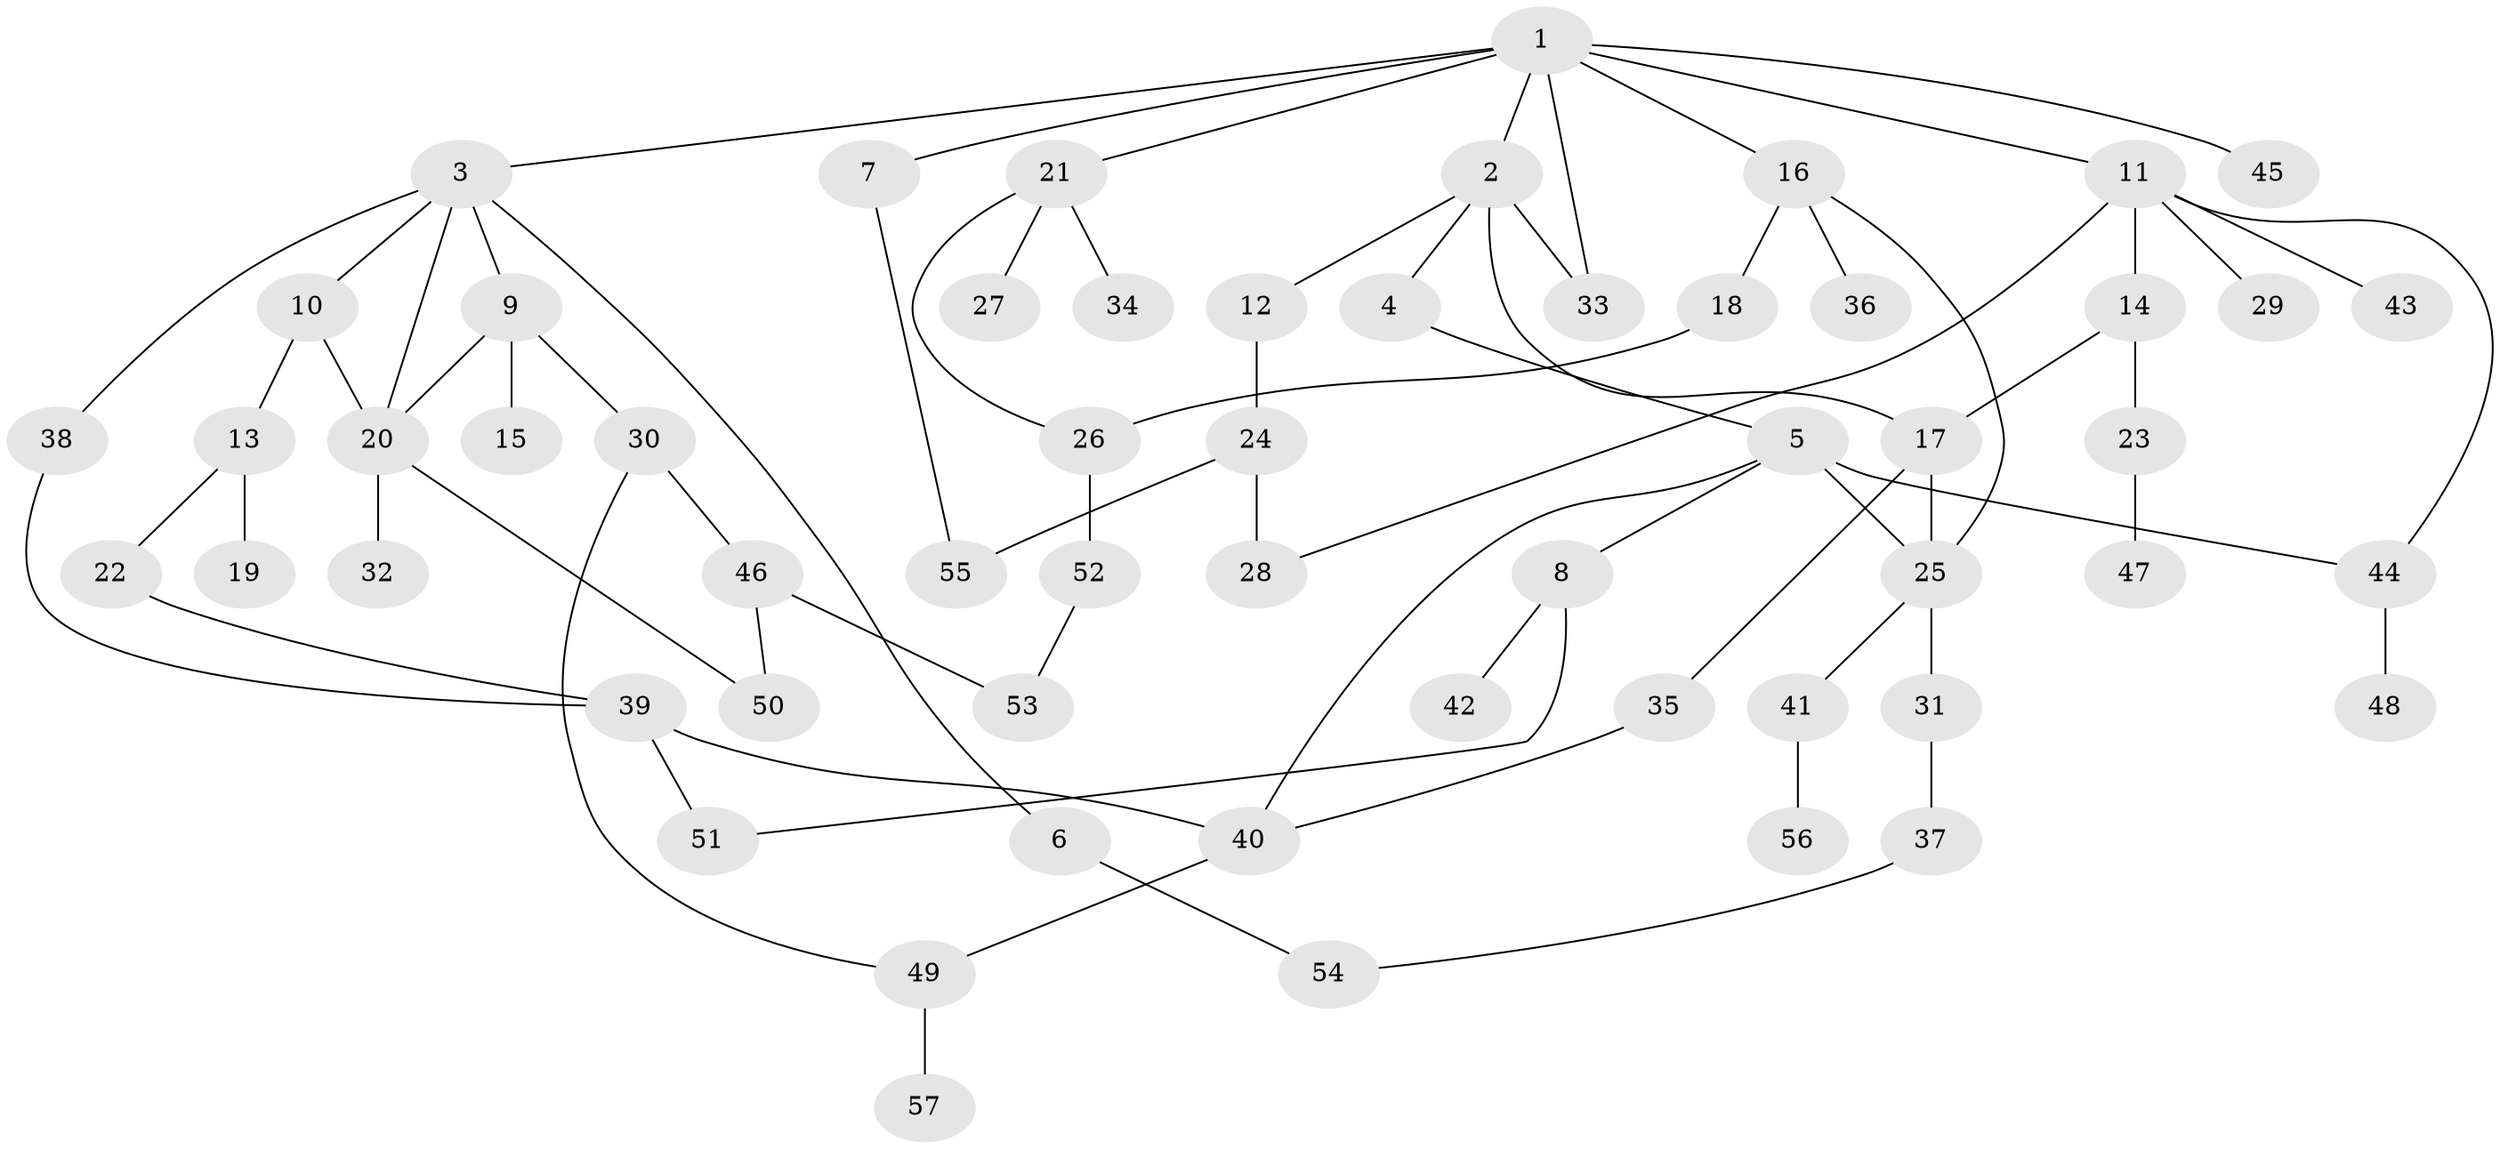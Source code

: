 // Generated by graph-tools (version 1.1) at 2025/25/03/09/25 03:25:29]
// undirected, 57 vertices, 74 edges
graph export_dot {
graph [start="1"]
  node [color=gray90,style=filled];
  1;
  2;
  3;
  4;
  5;
  6;
  7;
  8;
  9;
  10;
  11;
  12;
  13;
  14;
  15;
  16;
  17;
  18;
  19;
  20;
  21;
  22;
  23;
  24;
  25;
  26;
  27;
  28;
  29;
  30;
  31;
  32;
  33;
  34;
  35;
  36;
  37;
  38;
  39;
  40;
  41;
  42;
  43;
  44;
  45;
  46;
  47;
  48;
  49;
  50;
  51;
  52;
  53;
  54;
  55;
  56;
  57;
  1 -- 2;
  1 -- 3;
  1 -- 7;
  1 -- 11;
  1 -- 16;
  1 -- 21;
  1 -- 33;
  1 -- 45;
  2 -- 4;
  2 -- 12;
  2 -- 33;
  2 -- 17;
  3 -- 6;
  3 -- 9;
  3 -- 10;
  3 -- 38;
  3 -- 20;
  4 -- 5;
  5 -- 8;
  5 -- 44;
  5 -- 40;
  5 -- 25;
  6 -- 54;
  7 -- 55;
  8 -- 42;
  8 -- 51;
  9 -- 15;
  9 -- 20;
  9 -- 30;
  10 -- 13;
  10 -- 20;
  11 -- 14;
  11 -- 28;
  11 -- 29;
  11 -- 43;
  11 -- 44;
  12 -- 24;
  13 -- 19;
  13 -- 22;
  14 -- 17;
  14 -- 23;
  16 -- 18;
  16 -- 36;
  16 -- 25;
  17 -- 25;
  17 -- 35;
  18 -- 26;
  20 -- 32;
  20 -- 50;
  21 -- 26;
  21 -- 27;
  21 -- 34;
  22 -- 39;
  23 -- 47;
  24 -- 28;
  24 -- 55;
  25 -- 31;
  25 -- 41;
  26 -- 52;
  30 -- 46;
  30 -- 49;
  31 -- 37;
  35 -- 40;
  37 -- 54;
  38 -- 39;
  39 -- 40;
  39 -- 51;
  40 -- 49;
  41 -- 56;
  44 -- 48;
  46 -- 50;
  46 -- 53;
  49 -- 57;
  52 -- 53;
}
